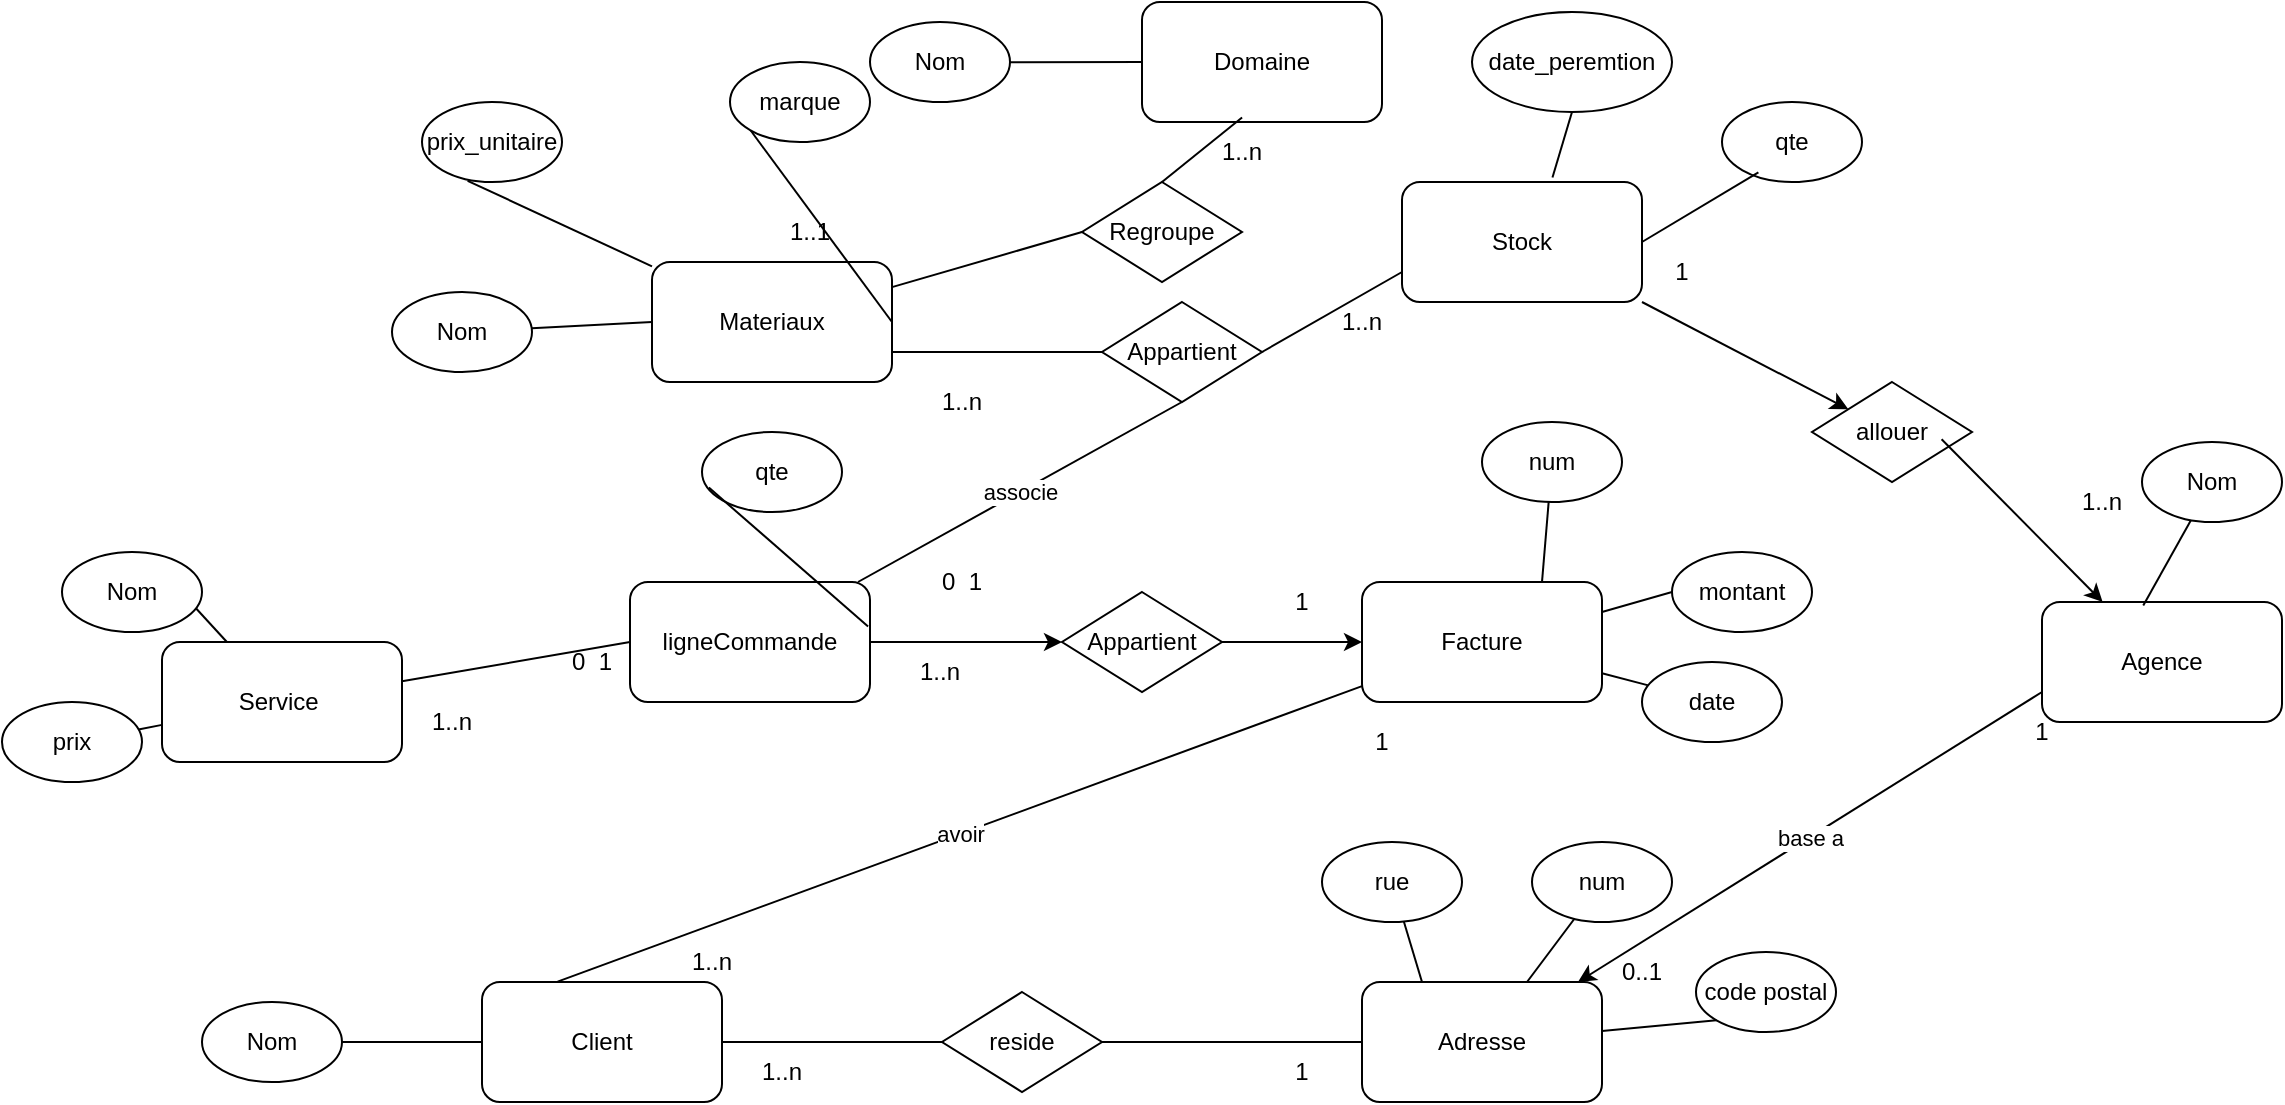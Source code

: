 <mxfile version="24.4.8" type="device" pages="2">
  <diagram name="modele_conceptuel" id="54ZJzNxn2xo4FcH_lplI">
    <mxGraphModel dx="1863" dy="702" grid="1" gridSize="10" guides="1" tooltips="1" connect="1" arrows="1" fold="1" page="1" pageScale="1" pageWidth="827" pageHeight="1169" math="0" shadow="0">
      <root>
        <mxCell id="0" />
        <mxCell id="1" parent="0" />
        <mxCell id="7poxIyf2UmIGUxsGuCPi-1" value="Materiaux" style="rounded=1;whiteSpace=wrap;html=1;" parent="1" vertex="1">
          <mxGeometry x="305" y="180" width="120" height="60" as="geometry" />
        </mxCell>
        <mxCell id="7poxIyf2UmIGUxsGuCPi-2" value="Nom" style="ellipse;whiteSpace=wrap;html=1;" parent="1" vertex="1">
          <mxGeometry x="175" y="195" width="70" height="40" as="geometry" />
        </mxCell>
        <mxCell id="7poxIyf2UmIGUxsGuCPi-4" value="prix_unitaire" style="ellipse;whiteSpace=wrap;html=1;" parent="1" vertex="1">
          <mxGeometry x="190" y="100" width="70" height="40" as="geometry" />
        </mxCell>
        <mxCell id="7poxIyf2UmIGUxsGuCPi-6" value="" style="endArrow=none;html=1;rounded=0;entryX=0;entryY=0.5;entryDx=0;entryDy=0;" parent="1" source="7poxIyf2UmIGUxsGuCPi-2" target="7poxIyf2UmIGUxsGuCPi-1" edge="1">
          <mxGeometry width="50" height="50" relative="1" as="geometry">
            <mxPoint x="345" y="240" as="sourcePoint" />
            <mxPoint x="395" y="190" as="targetPoint" />
          </mxGeometry>
        </mxCell>
        <mxCell id="7poxIyf2UmIGUxsGuCPi-8" value="" style="endArrow=none;html=1;rounded=0;exitX=0.326;exitY=0.985;exitDx=0;exitDy=0;exitPerimeter=0;" parent="1" source="7poxIyf2UmIGUxsGuCPi-4" target="7poxIyf2UmIGUxsGuCPi-1" edge="1">
          <mxGeometry width="50" height="50" relative="1" as="geometry">
            <mxPoint x="292" y="206" as="sourcePoint" />
            <mxPoint x="325" y="230" as="targetPoint" />
          </mxGeometry>
        </mxCell>
        <mxCell id="7poxIyf2UmIGUxsGuCPi-9" value="" style="endArrow=none;html=1;rounded=0;exitX=0;exitY=0.5;exitDx=0;exitDy=0;" parent="1" source="7poxIyf2UmIGUxsGuCPi-24" target="7poxIyf2UmIGUxsGuCPi-1" edge="1">
          <mxGeometry width="50" height="50" relative="1" as="geometry">
            <mxPoint x="527" y="150" as="sourcePoint" />
            <mxPoint x="357" y="330" as="targetPoint" />
          </mxGeometry>
        </mxCell>
        <mxCell id="7poxIyf2UmIGUxsGuCPi-10" value="marque" style="ellipse;whiteSpace=wrap;html=1;" parent="1" vertex="1">
          <mxGeometry x="344" y="80" width="70" height="40" as="geometry" />
        </mxCell>
        <mxCell id="7poxIyf2UmIGUxsGuCPi-11" value="" style="endArrow=none;html=1;rounded=0;entryX=0;entryY=1;entryDx=0;entryDy=0;exitX=1;exitY=0.5;exitDx=0;exitDy=0;" parent="1" source="7poxIyf2UmIGUxsGuCPi-1" target="7poxIyf2UmIGUxsGuCPi-10" edge="1">
          <mxGeometry width="50" height="50" relative="1" as="geometry">
            <mxPoint x="367" y="330" as="sourcePoint" />
            <mxPoint x="417" y="280" as="targetPoint" />
          </mxGeometry>
        </mxCell>
        <mxCell id="7poxIyf2UmIGUxsGuCPi-12" value="Stock" style="rounded=1;whiteSpace=wrap;html=1;" parent="1" vertex="1">
          <mxGeometry x="680" y="140" width="120" height="60" as="geometry" />
        </mxCell>
        <mxCell id="7poxIyf2UmIGUxsGuCPi-13" value="date_peremtion" style="ellipse;whiteSpace=wrap;html=1;" parent="1" vertex="1">
          <mxGeometry x="715" y="55" width="100" height="50" as="geometry" />
        </mxCell>
        <mxCell id="7poxIyf2UmIGUxsGuCPi-14" value="" style="endArrow=none;html=1;rounded=0;entryX=0.5;entryY=1;entryDx=0;entryDy=0;exitX=0.627;exitY=-0.037;exitDx=0;exitDy=0;exitPerimeter=0;" parent="1" source="7poxIyf2UmIGUxsGuCPi-12" target="7poxIyf2UmIGUxsGuCPi-13" edge="1">
          <mxGeometry width="50" height="50" relative="1" as="geometry">
            <mxPoint x="367" y="330" as="sourcePoint" />
            <mxPoint x="417" y="280" as="targetPoint" />
          </mxGeometry>
        </mxCell>
        <mxCell id="7poxIyf2UmIGUxsGuCPi-15" value="Appartient" style="rhombus;whiteSpace=wrap;html=1;" parent="1" vertex="1">
          <mxGeometry x="530" y="200" width="80" height="50" as="geometry" />
        </mxCell>
        <mxCell id="7poxIyf2UmIGUxsGuCPi-16" value="" style="endArrow=none;html=1;rounded=0;entryX=0;entryY=0.5;entryDx=0;entryDy=0;exitX=1;exitY=0.75;exitDx=0;exitDy=0;" parent="1" source="7poxIyf2UmIGUxsGuCPi-1" target="7poxIyf2UmIGUxsGuCPi-15" edge="1">
          <mxGeometry width="50" height="50" relative="1" as="geometry">
            <mxPoint x="487" y="350" as="sourcePoint" />
            <mxPoint x="417" y="280" as="targetPoint" />
          </mxGeometry>
        </mxCell>
        <mxCell id="7poxIyf2UmIGUxsGuCPi-17" value="" style="endArrow=none;html=1;rounded=0;entryX=0;entryY=0.75;entryDx=0;entryDy=0;exitX=1;exitY=0.5;exitDx=0;exitDy=0;" parent="1" source="7poxIyf2UmIGUxsGuCPi-15" target="7poxIyf2UmIGUxsGuCPi-12" edge="1">
          <mxGeometry width="50" height="50" relative="1" as="geometry">
            <mxPoint x="367" y="330" as="sourcePoint" />
            <mxPoint x="417" y="280" as="targetPoint" />
          </mxGeometry>
        </mxCell>
        <mxCell id="7poxIyf2UmIGUxsGuCPi-18" value="1..n" style="text;html=1;align=center;verticalAlign=middle;whiteSpace=wrap;rounded=0;" parent="1" vertex="1">
          <mxGeometry x="630" y="195" width="60" height="30" as="geometry" />
        </mxCell>
        <mxCell id="7poxIyf2UmIGUxsGuCPi-19" value="1..n" style="text;html=1;align=center;verticalAlign=middle;whiteSpace=wrap;rounded=0;" parent="1" vertex="1">
          <mxGeometry x="430" y="235" width="60" height="30" as="geometry" />
        </mxCell>
        <mxCell id="7poxIyf2UmIGUxsGuCPi-21" value="Domaine" style="rounded=1;whiteSpace=wrap;html=1;" parent="1" vertex="1">
          <mxGeometry x="550" y="50" width="120" height="60" as="geometry" />
        </mxCell>
        <mxCell id="7poxIyf2UmIGUxsGuCPi-22" value="Nom" style="ellipse;whiteSpace=wrap;html=1;" parent="1" vertex="1">
          <mxGeometry x="414" y="60" width="70" height="40" as="geometry" />
        </mxCell>
        <mxCell id="7poxIyf2UmIGUxsGuCPi-23" value="" style="endArrow=none;html=1;rounded=0;entryX=0;entryY=0.5;entryDx=0;entryDy=0;" parent="1" source="7poxIyf2UmIGUxsGuCPi-22" target="7poxIyf2UmIGUxsGuCPi-21" edge="1">
          <mxGeometry width="50" height="50" relative="1" as="geometry">
            <mxPoint x="390" y="390" as="sourcePoint" />
            <mxPoint x="440" y="340" as="targetPoint" />
          </mxGeometry>
        </mxCell>
        <mxCell id="7poxIyf2UmIGUxsGuCPi-24" value="Regroupe" style="rhombus;whiteSpace=wrap;html=1;" parent="1" vertex="1">
          <mxGeometry x="520" y="140" width="80" height="50" as="geometry" />
        </mxCell>
        <mxCell id="7poxIyf2UmIGUxsGuCPi-25" value="" style="endArrow=none;html=1;rounded=0;entryX=0.417;entryY=0.963;entryDx=0;entryDy=0;exitX=0.5;exitY=0;exitDx=0;exitDy=0;entryPerimeter=0;" parent="1" source="7poxIyf2UmIGUxsGuCPi-24" target="7poxIyf2UmIGUxsGuCPi-21" edge="1">
          <mxGeometry width="50" height="50" relative="1" as="geometry">
            <mxPoint x="650" y="375" as="sourcePoint" />
            <mxPoint x="730" y="375" as="targetPoint" />
          </mxGeometry>
        </mxCell>
        <mxCell id="7poxIyf2UmIGUxsGuCPi-28" value="1..n" style="text;html=1;align=center;verticalAlign=middle;whiteSpace=wrap;rounded=0;" parent="1" vertex="1">
          <mxGeometry x="570" y="110" width="60" height="30" as="geometry" />
        </mxCell>
        <mxCell id="7poxIyf2UmIGUxsGuCPi-29" value="1..1" style="text;html=1;align=center;verticalAlign=middle;whiteSpace=wrap;rounded=0;" parent="1" vertex="1">
          <mxGeometry x="353.5" y="150" width="60" height="30" as="geometry" />
        </mxCell>
        <mxCell id="7poxIyf2UmIGUxsGuCPi-30" value="Client" style="rounded=1;whiteSpace=wrap;html=1;" parent="1" vertex="1">
          <mxGeometry x="220" y="540" width="120" height="60" as="geometry" />
        </mxCell>
        <mxCell id="7poxIyf2UmIGUxsGuCPi-31" value="Nom" style="ellipse;whiteSpace=wrap;html=1;" parent="1" vertex="1">
          <mxGeometry x="80" y="550" width="70" height="40" as="geometry" />
        </mxCell>
        <mxCell id="7poxIyf2UmIGUxsGuCPi-32" value="" style="endArrow=none;html=1;rounded=0;exitX=1;exitY=0.5;exitDx=0;exitDy=0;" parent="1" source="7poxIyf2UmIGUxsGuCPi-31" target="7poxIyf2UmIGUxsGuCPi-30" edge="1">
          <mxGeometry width="50" height="50" relative="1" as="geometry">
            <mxPoint x="390" y="390" as="sourcePoint" />
            <mxPoint x="440" y="340" as="targetPoint" />
          </mxGeometry>
        </mxCell>
        <mxCell id="7poxIyf2UmIGUxsGuCPi-35" value="Adresse" style="rounded=1;whiteSpace=wrap;html=1;" parent="1" vertex="1">
          <mxGeometry x="660" y="540" width="120" height="60" as="geometry" />
        </mxCell>
        <mxCell id="7poxIyf2UmIGUxsGuCPi-36" value="reside" style="rhombus;whiteSpace=wrap;html=1;" parent="1" vertex="1">
          <mxGeometry x="450" y="545" width="80" height="50" as="geometry" />
        </mxCell>
        <mxCell id="7poxIyf2UmIGUxsGuCPi-37" value="" style="endArrow=none;html=1;rounded=0;exitX=0;exitY=0.5;exitDx=0;exitDy=0;entryX=1;entryY=0.5;entryDx=0;entryDy=0;" parent="1" source="7poxIyf2UmIGUxsGuCPi-36" target="7poxIyf2UmIGUxsGuCPi-30" edge="1">
          <mxGeometry width="50" height="50" relative="1" as="geometry">
            <mxPoint x="560" y="220" as="sourcePoint" />
            <mxPoint x="448" y="340" as="targetPoint" />
          </mxGeometry>
        </mxCell>
        <mxCell id="7poxIyf2UmIGUxsGuCPi-38" value="" style="endArrow=none;html=1;rounded=0;exitX=0;exitY=0.5;exitDx=0;exitDy=0;entryX=1;entryY=0.5;entryDx=0;entryDy=0;" parent="1" source="7poxIyf2UmIGUxsGuCPi-35" target="7poxIyf2UmIGUxsGuCPi-36" edge="1">
          <mxGeometry width="50" height="50" relative="1" as="geometry">
            <mxPoint x="470" y="585" as="sourcePoint" />
            <mxPoint x="590" y="530" as="targetPoint" />
          </mxGeometry>
        </mxCell>
        <mxCell id="7poxIyf2UmIGUxsGuCPi-39" value="1..n" style="text;html=1;align=center;verticalAlign=middle;whiteSpace=wrap;rounded=0;" parent="1" vertex="1">
          <mxGeometry x="340" y="570" width="60" height="30" as="geometry" />
        </mxCell>
        <mxCell id="7poxIyf2UmIGUxsGuCPi-41" value="1" style="text;html=1;align=center;verticalAlign=middle;whiteSpace=wrap;rounded=0;" parent="1" vertex="1">
          <mxGeometry x="600" y="570" width="60" height="30" as="geometry" />
        </mxCell>
        <mxCell id="7poxIyf2UmIGUxsGuCPi-42" value="rue" style="ellipse;whiteSpace=wrap;html=1;" parent="1" vertex="1">
          <mxGeometry x="640" y="470" width="70" height="40" as="geometry" />
        </mxCell>
        <mxCell id="7poxIyf2UmIGUxsGuCPi-43" value="num" style="ellipse;whiteSpace=wrap;html=1;" parent="1" vertex="1">
          <mxGeometry x="745" y="470" width="70" height="40" as="geometry" />
        </mxCell>
        <mxCell id="7poxIyf2UmIGUxsGuCPi-44" value="" style="endArrow=none;html=1;rounded=0;exitX=0.25;exitY=0;exitDx=0;exitDy=0;" parent="1" source="7poxIyf2UmIGUxsGuCPi-35" target="7poxIyf2UmIGUxsGuCPi-42" edge="1">
          <mxGeometry width="50" height="50" relative="1" as="geometry">
            <mxPoint x="390" y="390" as="sourcePoint" />
            <mxPoint x="440" y="340" as="targetPoint" />
          </mxGeometry>
        </mxCell>
        <mxCell id="7poxIyf2UmIGUxsGuCPi-45" value="" style="endArrow=none;html=1;rounded=0;" parent="1" source="7poxIyf2UmIGUxsGuCPi-35" target="7poxIyf2UmIGUxsGuCPi-43" edge="1">
          <mxGeometry width="50" height="50" relative="1" as="geometry">
            <mxPoint x="700" y="550" as="sourcePoint" />
            <mxPoint x="691" y="520" as="targetPoint" />
          </mxGeometry>
        </mxCell>
        <mxCell id="7poxIyf2UmIGUxsGuCPi-46" value="code postal" style="ellipse;whiteSpace=wrap;html=1;" parent="1" vertex="1">
          <mxGeometry x="827" y="525" width="70" height="40" as="geometry" />
        </mxCell>
        <mxCell id="7poxIyf2UmIGUxsGuCPi-47" value="" style="endArrow=none;html=1;rounded=0;exitX=0;exitY=1;exitDx=0;exitDy=0;" parent="1" source="7poxIyf2UmIGUxsGuCPi-46" target="7poxIyf2UmIGUxsGuCPi-35" edge="1">
          <mxGeometry width="50" height="50" relative="1" as="geometry">
            <mxPoint x="390" y="390" as="sourcePoint" />
            <mxPoint x="440" y="340" as="targetPoint" />
          </mxGeometry>
        </mxCell>
        <mxCell id="7poxIyf2UmIGUxsGuCPi-48" value="Service&amp;nbsp;" style="rounded=1;whiteSpace=wrap;html=1;" parent="1" vertex="1">
          <mxGeometry x="60" y="370" width="120" height="60" as="geometry" />
        </mxCell>
        <mxCell id="7poxIyf2UmIGUxsGuCPi-49" value="Nom" style="ellipse;whiteSpace=wrap;html=1;" parent="1" vertex="1">
          <mxGeometry x="10" y="325" width="70" height="40" as="geometry" />
        </mxCell>
        <mxCell id="7poxIyf2UmIGUxsGuCPi-50" value="" style="endArrow=none;html=1;rounded=0;exitX=0.96;exitY=0.71;exitDx=0;exitDy=0;exitPerimeter=0;" parent="1" source="7poxIyf2UmIGUxsGuCPi-49" target="7poxIyf2UmIGUxsGuCPi-48" edge="1">
          <mxGeometry width="50" height="50" relative="1" as="geometry">
            <mxPoint x="390" y="390" as="sourcePoint" />
            <mxPoint x="440" y="340" as="targetPoint" />
          </mxGeometry>
        </mxCell>
        <mxCell id="7poxIyf2UmIGUxsGuCPi-53" value="prix" style="ellipse;whiteSpace=wrap;html=1;" parent="1" vertex="1">
          <mxGeometry x="-20" y="400" width="70" height="40" as="geometry" />
        </mxCell>
        <mxCell id="7poxIyf2UmIGUxsGuCPi-54" value="" style="endArrow=none;html=1;rounded=0;" parent="1" source="7poxIyf2UmIGUxsGuCPi-53" target="7poxIyf2UmIGUxsGuCPi-48" edge="1">
          <mxGeometry width="50" height="50" relative="1" as="geometry">
            <mxPoint x="390" y="390" as="sourcePoint" />
            <mxPoint x="440" y="340" as="targetPoint" />
          </mxGeometry>
        </mxCell>
        <mxCell id="7poxIyf2UmIGUxsGuCPi-55" value="avoir" style="endArrow=none;html=1;rounded=0;exitX=0.315;exitY=-0.003;exitDx=0;exitDy=0;exitPerimeter=0;" parent="1" source="7poxIyf2UmIGUxsGuCPi-30" target="7poxIyf2UmIGUxsGuCPi-70" edge="1">
          <mxGeometry width="50" height="50" relative="1" as="geometry">
            <mxPoint x="390" y="390" as="sourcePoint" />
            <mxPoint x="440" y="340" as="targetPoint" />
          </mxGeometry>
        </mxCell>
        <mxCell id="7poxIyf2UmIGUxsGuCPi-56" value="1..n" style="text;html=1;align=center;verticalAlign=middle;whiteSpace=wrap;rounded=0;" parent="1" vertex="1">
          <mxGeometry x="175" y="395" width="60" height="30" as="geometry" />
        </mxCell>
        <mxCell id="7poxIyf2UmIGUxsGuCPi-59" value="1" style="text;html=1;align=center;verticalAlign=middle;whiteSpace=wrap;rounded=0;" parent="1" vertex="1">
          <mxGeometry x="640" y="405" width="60" height="30" as="geometry" />
        </mxCell>
        <mxCell id="7poxIyf2UmIGUxsGuCPi-60" value="ligneCommande" style="rounded=1;whiteSpace=wrap;html=1;" parent="1" vertex="1">
          <mxGeometry x="294" y="340" width="120" height="60" as="geometry" />
        </mxCell>
        <mxCell id="7poxIyf2UmIGUxsGuCPi-61" value="associe" style="endArrow=none;html=1;rounded=0;entryX=0.5;entryY=1;entryDx=0;entryDy=0;" parent="1" source="7poxIyf2UmIGUxsGuCPi-60" target="7poxIyf2UmIGUxsGuCPi-15" edge="1">
          <mxGeometry width="50" height="50" relative="1" as="geometry">
            <mxPoint x="390" y="390" as="sourcePoint" />
            <mxPoint x="440" y="340" as="targetPoint" />
          </mxGeometry>
        </mxCell>
        <mxCell id="7poxIyf2UmIGUxsGuCPi-62" value="" style="endArrow=none;html=1;rounded=0;entryX=0;entryY=0.5;entryDx=0;entryDy=0;" parent="1" source="7poxIyf2UmIGUxsGuCPi-48" target="7poxIyf2UmIGUxsGuCPi-60" edge="1">
          <mxGeometry width="50" height="50" relative="1" as="geometry">
            <mxPoint x="390" y="390" as="sourcePoint" />
            <mxPoint x="440" y="340" as="targetPoint" />
          </mxGeometry>
        </mxCell>
        <mxCell id="7poxIyf2UmIGUxsGuCPi-64" value="0&amp;nbsp; 1" style="text;html=1;align=center;verticalAlign=middle;whiteSpace=wrap;rounded=0;" parent="1" vertex="1">
          <mxGeometry x="245" y="365" width="60" height="30" as="geometry" />
        </mxCell>
        <mxCell id="7poxIyf2UmIGUxsGuCPi-65" value="0&amp;nbsp; 1" style="text;html=1;align=center;verticalAlign=middle;whiteSpace=wrap;rounded=0;" parent="1" vertex="1">
          <mxGeometry x="430" y="325" width="60" height="30" as="geometry" />
        </mxCell>
        <mxCell id="7poxIyf2UmIGUxsGuCPi-66" value="qte" style="ellipse;whiteSpace=wrap;html=1;" parent="1" vertex="1">
          <mxGeometry x="330" y="265" width="70" height="40" as="geometry" />
        </mxCell>
        <mxCell id="7poxIyf2UmIGUxsGuCPi-67" value="" style="endArrow=none;html=1;rounded=0;entryX=0.049;entryY=0.695;entryDx=0;entryDy=0;entryPerimeter=0;exitX=0.992;exitY=0.37;exitDx=0;exitDy=0;exitPerimeter=0;" parent="1" source="7poxIyf2UmIGUxsGuCPi-60" target="7poxIyf2UmIGUxsGuCPi-66" edge="1">
          <mxGeometry width="50" height="50" relative="1" as="geometry">
            <mxPoint x="480" y="420" as="sourcePoint" />
            <mxPoint x="440" y="340" as="targetPoint" />
          </mxGeometry>
        </mxCell>
        <mxCell id="7poxIyf2UmIGUxsGuCPi-68" value="qte" style="ellipse;whiteSpace=wrap;html=1;" parent="1" vertex="1">
          <mxGeometry x="840" y="100" width="70" height="40" as="geometry" />
        </mxCell>
        <mxCell id="7poxIyf2UmIGUxsGuCPi-69" value="" style="endArrow=none;html=1;rounded=0;entryX=0.26;entryY=0.88;entryDx=0;entryDy=0;entryPerimeter=0;exitX=1;exitY=0.5;exitDx=0;exitDy=0;" parent="1" source="7poxIyf2UmIGUxsGuCPi-12" target="7poxIyf2UmIGUxsGuCPi-68" edge="1">
          <mxGeometry width="50" height="50" relative="1" as="geometry">
            <mxPoint x="850" y="280" as="sourcePoint" />
            <mxPoint x="440" y="340" as="targetPoint" />
          </mxGeometry>
        </mxCell>
        <mxCell id="7poxIyf2UmIGUxsGuCPi-70" value="Facture" style="rounded=1;whiteSpace=wrap;html=1;" parent="1" vertex="1">
          <mxGeometry x="660" y="340" width="120" height="60" as="geometry" />
        </mxCell>
        <mxCell id="7poxIyf2UmIGUxsGuCPi-74" style="edgeStyle=orthogonalEdgeStyle;rounded=0;orthogonalLoop=1;jettySize=auto;html=1;" parent="1" source="7poxIyf2UmIGUxsGuCPi-71" target="7poxIyf2UmIGUxsGuCPi-70" edge="1">
          <mxGeometry relative="1" as="geometry" />
        </mxCell>
        <mxCell id="7poxIyf2UmIGUxsGuCPi-71" value="Appartient" style="rhombus;whiteSpace=wrap;html=1;" parent="1" vertex="1">
          <mxGeometry x="510" y="345" width="80" height="50" as="geometry" />
        </mxCell>
        <mxCell id="7poxIyf2UmIGUxsGuCPi-73" value="" style="endArrow=classic;html=1;rounded=0;exitX=1;exitY=0.5;exitDx=0;exitDy=0;" parent="1" source="7poxIyf2UmIGUxsGuCPi-60" target="7poxIyf2UmIGUxsGuCPi-71" edge="1">
          <mxGeometry width="50" height="50" relative="1" as="geometry">
            <mxPoint x="390" y="390" as="sourcePoint" />
            <mxPoint x="440" y="340" as="targetPoint" />
          </mxGeometry>
        </mxCell>
        <mxCell id="7poxIyf2UmIGUxsGuCPi-75" value="1..n" style="text;html=1;align=center;verticalAlign=middle;whiteSpace=wrap;rounded=0;" parent="1" vertex="1">
          <mxGeometry x="419" y="370" width="60" height="30" as="geometry" />
        </mxCell>
        <mxCell id="7poxIyf2UmIGUxsGuCPi-77" value="1" style="text;html=1;align=center;verticalAlign=middle;whiteSpace=wrap;rounded=0;" parent="1" vertex="1">
          <mxGeometry x="600" y="335" width="60" height="30" as="geometry" />
        </mxCell>
        <mxCell id="7poxIyf2UmIGUxsGuCPi-78" value="1..n" style="text;html=1;align=center;verticalAlign=middle;whiteSpace=wrap;rounded=0;" parent="1" vertex="1">
          <mxGeometry x="305" y="515" width="60" height="30" as="geometry" />
        </mxCell>
        <mxCell id="7poxIyf2UmIGUxsGuCPi-81" value="date" style="ellipse;whiteSpace=wrap;html=1;" parent="1" vertex="1">
          <mxGeometry x="800" y="380" width="70" height="40" as="geometry" />
        </mxCell>
        <mxCell id="7poxIyf2UmIGUxsGuCPi-82" value="" style="endArrow=none;html=1;rounded=0;" parent="1" source="7poxIyf2UmIGUxsGuCPi-70" target="7poxIyf2UmIGUxsGuCPi-81" edge="1">
          <mxGeometry width="50" height="50" relative="1" as="geometry">
            <mxPoint x="390" y="390" as="sourcePoint" />
            <mxPoint x="440" y="340" as="targetPoint" />
          </mxGeometry>
        </mxCell>
        <mxCell id="7poxIyf2UmIGUxsGuCPi-83" value="montant" style="ellipse;whiteSpace=wrap;html=1;" parent="1" vertex="1">
          <mxGeometry x="815" y="325" width="70" height="40" as="geometry" />
        </mxCell>
        <mxCell id="7poxIyf2UmIGUxsGuCPi-84" value="" style="endArrow=none;html=1;rounded=0;entryX=0;entryY=0.5;entryDx=0;entryDy=0;exitX=1;exitY=0.25;exitDx=0;exitDy=0;" parent="1" source="7poxIyf2UmIGUxsGuCPi-70" target="7poxIyf2UmIGUxsGuCPi-83" edge="1">
          <mxGeometry width="50" height="50" relative="1" as="geometry">
            <mxPoint x="390" y="390" as="sourcePoint" />
            <mxPoint x="440" y="340" as="targetPoint" />
          </mxGeometry>
        </mxCell>
        <mxCell id="7poxIyf2UmIGUxsGuCPi-85" value="num" style="ellipse;whiteSpace=wrap;html=1;" parent="1" vertex="1">
          <mxGeometry x="720" y="260" width="70" height="40" as="geometry" />
        </mxCell>
        <mxCell id="7poxIyf2UmIGUxsGuCPi-86" value="" style="endArrow=none;html=1;rounded=0;exitX=0.75;exitY=0;exitDx=0;exitDy=0;" parent="1" source="7poxIyf2UmIGUxsGuCPi-70" target="7poxIyf2UmIGUxsGuCPi-85" edge="1">
          <mxGeometry width="50" height="50" relative="1" as="geometry">
            <mxPoint x="390" y="390" as="sourcePoint" />
            <mxPoint x="440" y="340" as="targetPoint" />
          </mxGeometry>
        </mxCell>
        <mxCell id="7poxIyf2UmIGUxsGuCPi-88" value="Agence" style="rounded=1;whiteSpace=wrap;html=1;" parent="1" vertex="1">
          <mxGeometry x="1000" y="350" width="120" height="60" as="geometry" />
        </mxCell>
        <mxCell id="7poxIyf2UmIGUxsGuCPi-90" value="base a" style="endArrow=classic;html=1;rounded=0;exitX=0;exitY=0.75;exitDx=0;exitDy=0;" parent="1" source="7poxIyf2UmIGUxsGuCPi-88" target="7poxIyf2UmIGUxsGuCPi-35" edge="1">
          <mxGeometry width="50" height="50" relative="1" as="geometry">
            <mxPoint x="660" y="390" as="sourcePoint" />
            <mxPoint x="710" y="340" as="targetPoint" />
          </mxGeometry>
        </mxCell>
        <mxCell id="7poxIyf2UmIGUxsGuCPi-92" value="Nom" style="ellipse;whiteSpace=wrap;html=1;" parent="1" vertex="1">
          <mxGeometry x="1050" y="270" width="70" height="40" as="geometry" />
        </mxCell>
        <mxCell id="7poxIyf2UmIGUxsGuCPi-93" value="" style="endArrow=none;html=1;rounded=0;exitX=0.422;exitY=0.03;exitDx=0;exitDy=0;exitPerimeter=0;" parent="1" source="7poxIyf2UmIGUxsGuCPi-88" target="7poxIyf2UmIGUxsGuCPi-92" edge="1">
          <mxGeometry width="50" height="50" relative="1" as="geometry">
            <mxPoint x="660" y="390" as="sourcePoint" />
            <mxPoint x="710" y="340" as="targetPoint" />
          </mxGeometry>
        </mxCell>
        <mxCell id="7poxIyf2UmIGUxsGuCPi-96" value="allouer" style="rhombus;whiteSpace=wrap;html=1;" parent="1" vertex="1">
          <mxGeometry x="885" y="240" width="80" height="50" as="geometry" />
        </mxCell>
        <mxCell id="7poxIyf2UmIGUxsGuCPi-97" value="" style="endArrow=classic;html=1;rounded=0;exitX=1;exitY=1;exitDx=0;exitDy=0;" parent="1" source="7poxIyf2UmIGUxsGuCPi-12" target="7poxIyf2UmIGUxsGuCPi-96" edge="1">
          <mxGeometry width="50" height="50" relative="1" as="geometry">
            <mxPoint x="920" y="202.5" as="sourcePoint" />
            <mxPoint x="710" y="340" as="targetPoint" />
          </mxGeometry>
        </mxCell>
        <mxCell id="7poxIyf2UmIGUxsGuCPi-98" value="" style="endArrow=classic;html=1;rounded=0;exitX=0.81;exitY=0.572;exitDx=0;exitDy=0;exitPerimeter=0;" parent="1" source="7poxIyf2UmIGUxsGuCPi-96" target="7poxIyf2UmIGUxsGuCPi-88" edge="1">
          <mxGeometry width="50" height="50" relative="1" as="geometry">
            <mxPoint x="810" y="195" as="sourcePoint" />
            <mxPoint x="915" y="262" as="targetPoint" />
          </mxGeometry>
        </mxCell>
        <mxCell id="7poxIyf2UmIGUxsGuCPi-99" value="1" style="text;html=1;align=center;verticalAlign=middle;whiteSpace=wrap;rounded=0;" parent="1" vertex="1">
          <mxGeometry x="790" y="170" width="60" height="30" as="geometry" />
        </mxCell>
        <mxCell id="7poxIyf2UmIGUxsGuCPi-102" value="1..n" style="text;html=1;align=center;verticalAlign=middle;whiteSpace=wrap;rounded=0;" parent="1" vertex="1">
          <mxGeometry x="1000" y="285" width="60" height="30" as="geometry" />
        </mxCell>
        <mxCell id="xKOQ72dtZkj5K6S9XAUt-2" value="1" style="text;html=1;align=center;verticalAlign=middle;whiteSpace=wrap;rounded=0;" parent="1" vertex="1">
          <mxGeometry x="970" y="400" width="60" height="30" as="geometry" />
        </mxCell>
        <mxCell id="MDrQp5OlOAAQbJ4_FCgQ-1" value="0..1" style="text;html=1;align=center;verticalAlign=middle;whiteSpace=wrap;rounded=0;" vertex="1" parent="1">
          <mxGeometry x="770" y="520" width="60" height="30" as="geometry" />
        </mxCell>
      </root>
    </mxGraphModel>
  </diagram>
  <diagram id="itW24Mx2yNfMBOP3lf0S" name="modele relationnel">
    <mxGraphModel dx="1877" dy="1886" grid="1" gridSize="10" guides="1" tooltips="1" connect="1" arrows="1" fold="1" page="1" pageScale="1" pageWidth="827" pageHeight="1169" math="0" shadow="0">
      <root>
        <mxCell id="0" />
        <mxCell id="1" parent="0" />
        <mxCell id="uGGkD6KT7Fxk3A0ZGHZd-1" value="Materiaux" style="swimlane;fontStyle=0;childLayout=stackLayout;horizontal=1;startSize=26;fillColor=none;horizontalStack=0;resizeParent=1;resizeParentMax=0;resizeLast=0;collapsible=1;marginBottom=0;whiteSpace=wrap;html=1;" parent="1" vertex="1">
          <mxGeometry x="200" y="190" width="140" height="126" as="geometry" />
        </mxCell>
        <mxCell id="uGGkD6KT7Fxk3A0ZGHZd-2" value="- marque" style="text;strokeColor=none;fillColor=none;align=left;verticalAlign=top;spacingLeft=4;spacingRight=4;overflow=hidden;rotatable=0;points=[[0,0.5],[1,0.5]];portConstraint=eastwest;whiteSpace=wrap;html=1;" parent="uGGkD6KT7Fxk3A0ZGHZd-1" vertex="1">
          <mxGeometry y="26" width="140" height="22" as="geometry" />
        </mxCell>
        <mxCell id="uGGkD6KT7Fxk3A0ZGHZd-3" value="- prix_unit" style="text;strokeColor=none;fillColor=none;align=left;verticalAlign=top;spacingLeft=4;spacingRight=4;overflow=hidden;rotatable=0;points=[[0,0.5],[1,0.5]];portConstraint=eastwest;whiteSpace=wrap;html=1;" parent="uGGkD6KT7Fxk3A0ZGHZd-1" vertex="1">
          <mxGeometry y="48" width="140" height="26" as="geometry" />
        </mxCell>
        <mxCell id="uGGkD6KT7Fxk3A0ZGHZd-4" value="- nom" style="text;strokeColor=none;fillColor=none;align=left;verticalAlign=top;spacingLeft=4;spacingRight=4;overflow=hidden;rotatable=0;points=[[0,0.5],[1,0.5]];portConstraint=eastwest;whiteSpace=wrap;html=1;" parent="uGGkD6KT7Fxk3A0ZGHZd-1" vertex="1">
          <mxGeometry y="74" width="140" height="26" as="geometry" />
        </mxCell>
        <mxCell id="b7OfD8MdMtrcwAsKHdK--1" value="&lt;b&gt;- id&lt;/b&gt;" style="text;strokeColor=none;fillColor=none;align=left;verticalAlign=top;spacingLeft=4;spacingRight=4;overflow=hidden;rotatable=0;points=[[0,0.5],[1,0.5]];portConstraint=eastwest;whiteSpace=wrap;html=1;" parent="uGGkD6KT7Fxk3A0ZGHZd-1" vertex="1">
          <mxGeometry y="100" width="140" height="26" as="geometry" />
        </mxCell>
        <mxCell id="rd-oSALZItwN8TMXSvQ0-1" value="Domaine" style="swimlane;fontStyle=0;childLayout=stackLayout;horizontal=1;startSize=26;fillColor=none;horizontalStack=0;resizeParent=1;resizeParentMax=0;resizeLast=0;collapsible=1;marginBottom=0;whiteSpace=wrap;html=1;" parent="1" vertex="1">
          <mxGeometry x="687" y="10" width="140" height="78" as="geometry" />
        </mxCell>
        <mxCell id="rd-oSALZItwN8TMXSvQ0-4" value="- nom" style="text;strokeColor=none;fillColor=none;align=left;verticalAlign=top;spacingLeft=4;spacingRight=4;overflow=hidden;rotatable=0;points=[[0,0.5],[1,0.5]];portConstraint=eastwest;whiteSpace=wrap;html=1;" parent="rd-oSALZItwN8TMXSvQ0-1" vertex="1">
          <mxGeometry y="26" width="140" height="26" as="geometry" />
        </mxCell>
        <mxCell id="b7OfD8MdMtrcwAsKHdK--2" value="&lt;b&gt;- id&lt;/b&gt;" style="text;strokeColor=none;fillColor=none;align=left;verticalAlign=top;spacingLeft=4;spacingRight=4;overflow=hidden;rotatable=0;points=[[0,0.5],[1,0.5]];portConstraint=eastwest;whiteSpace=wrap;html=1;" parent="rd-oSALZItwN8TMXSvQ0-1" vertex="1">
          <mxGeometry y="52" width="140" height="26" as="geometry" />
        </mxCell>
        <mxCell id="HmQlARfMhzC0X3QsgImP-1" value="Approvisionnements" style="swimlane;fontStyle=0;childLayout=stackLayout;horizontal=1;startSize=26;fillColor=none;horizontalStack=0;resizeParent=1;resizeParentMax=0;resizeLast=0;collapsible=1;marginBottom=0;whiteSpace=wrap;html=1;" parent="1" vertex="1">
          <mxGeometry x="200" y="424" width="140" height="130" as="geometry" />
        </mxCell>
        <mxCell id="HmQlARfMhzC0X3QsgImP-2" value="&lt;i&gt;stock_id&lt;/i&gt;" style="text;strokeColor=none;fillColor=none;align=left;verticalAlign=top;spacingLeft=4;spacingRight=4;overflow=hidden;rotatable=0;points=[[0,0.5],[1,0.5]];portConstraint=eastwest;whiteSpace=wrap;html=1;fontStyle=1" parent="HmQlARfMhzC0X3QsgImP-1" vertex="1">
          <mxGeometry y="26" width="140" height="26" as="geometry" />
        </mxCell>
        <mxCell id="HmQlARfMhzC0X3QsgImP-4" value="&lt;i&gt;materiau_id&lt;/i&gt;" style="text;strokeColor=none;fillColor=none;align=left;verticalAlign=top;spacingLeft=4;spacingRight=4;overflow=hidden;rotatable=0;points=[[0,0.5],[1,0.5]];portConstraint=eastwest;whiteSpace=wrap;html=1;fontStyle=1" parent="HmQlARfMhzC0X3QsgImP-1" vertex="1">
          <mxGeometry y="52" width="140" height="26" as="geometry" />
        </mxCell>
        <mxCell id="_d4Fjj_1WN4ldfGU2BhG-1" value="qty" style="text;strokeColor=none;fillColor=none;align=left;verticalAlign=top;spacingLeft=4;spacingRight=4;overflow=hidden;rotatable=0;points=[[0,0.5],[1,0.5]];portConstraint=eastwest;whiteSpace=wrap;html=1;" parent="HmQlARfMhzC0X3QsgImP-1" vertex="1">
          <mxGeometry y="78" width="140" height="26" as="geometry" />
        </mxCell>
        <mxCell id="HmQlARfMhzC0X3QsgImP-3" value="&lt;b&gt;- id&lt;/b&gt;" style="text;strokeColor=none;fillColor=none;align=left;verticalAlign=top;spacingLeft=4;spacingRight=4;overflow=hidden;rotatable=0;points=[[0,0.5],[1,0.5]];portConstraint=eastwest;whiteSpace=wrap;html=1;" parent="HmQlARfMhzC0X3QsgImP-1" vertex="1">
          <mxGeometry y="104" width="140" height="26" as="geometry" />
        </mxCell>
        <mxCell id="Omkw3KTCSmaj1WqqYdP8-1" value="Stocks" style="swimlane;fontStyle=0;childLayout=stackLayout;horizontal=1;startSize=26;fillColor=none;horizontalStack=0;resizeParent=1;resizeParentMax=0;resizeLast=0;collapsible=1;marginBottom=0;whiteSpace=wrap;html=1;" parent="1" vertex="1">
          <mxGeometry x="3" y="190" width="157" height="130" as="geometry" />
        </mxCell>
        <mxCell id="SQmJIOggT1FssmHmS55r-7" value="- nom" style="text;strokeColor=none;fillColor=none;align=left;verticalAlign=top;spacingLeft=4;spacingRight=4;overflow=hidden;rotatable=0;points=[[0,0.5],[1,0.5]];portConstraint=eastwest;whiteSpace=wrap;html=1;" vertex="1" parent="Omkw3KTCSmaj1WqqYdP8-1">
          <mxGeometry y="26" width="157" height="26" as="geometry" />
        </mxCell>
        <mxCell id="Omkw3KTCSmaj1WqqYdP8-2" value="- date_peremption" style="text;strokeColor=none;fillColor=none;align=left;verticalAlign=top;spacingLeft=4;spacingRight=4;overflow=hidden;rotatable=0;points=[[0,0.5],[1,0.5]];portConstraint=eastwest;whiteSpace=wrap;html=1;" parent="Omkw3KTCSmaj1WqqYdP8-1" vertex="1">
          <mxGeometry y="52" width="157" height="26" as="geometry" />
        </mxCell>
        <mxCell id="WZk8UMK5HH9A22JckyU--1" value="- date_approvisionnement" style="text;strokeColor=none;fillColor=none;align=left;verticalAlign=top;spacingLeft=4;spacingRight=4;overflow=hidden;rotatable=0;points=[[0,0.5],[1,0.5]];portConstraint=eastwest;whiteSpace=wrap;html=1;" parent="Omkw3KTCSmaj1WqqYdP8-1" vertex="1">
          <mxGeometry y="78" width="157" height="26" as="geometry" />
        </mxCell>
        <mxCell id="Omkw3KTCSmaj1WqqYdP8-3" value="&lt;b&gt;- id&lt;/b&gt;" style="text;strokeColor=none;fillColor=none;align=left;verticalAlign=top;spacingLeft=4;spacingRight=4;overflow=hidden;rotatable=0;points=[[0,0.5],[1,0.5]];portConstraint=eastwest;whiteSpace=wrap;html=1;" parent="Omkw3KTCSmaj1WqqYdP8-1" vertex="1">
          <mxGeometry y="104" width="157" height="26" as="geometry" />
        </mxCell>
        <mxCell id="gHdvctiUhUnbPr_qU5C2-1" value="Agence" style="swimlane;fontStyle=0;childLayout=stackLayout;horizontal=1;startSize=26;fillColor=none;horizontalStack=0;resizeParent=1;resizeParentMax=0;resizeLast=0;collapsible=1;marginBottom=0;whiteSpace=wrap;html=1;" parent="1" vertex="1">
          <mxGeometry x="470" y="10" width="140" height="104" as="geometry" />
        </mxCell>
        <mxCell id="gHdvctiUhUnbPr_qU5C2-2" value="- nom" style="text;strokeColor=none;fillColor=none;align=left;verticalAlign=top;spacingLeft=4;spacingRight=4;overflow=hidden;rotatable=0;points=[[0,0.5],[1,0.5]];portConstraint=eastwest;whiteSpace=wrap;html=1;" parent="gHdvctiUhUnbPr_qU5C2-1" vertex="1">
          <mxGeometry y="26" width="140" height="26" as="geometry" />
        </mxCell>
        <mxCell id="Ak8KUMFm-csVonJNyWwz-6" value="- address_id" style="text;strokeColor=none;fillColor=none;align=left;verticalAlign=top;spacingLeft=4;spacingRight=4;overflow=hidden;rotatable=0;points=[[0,0.5],[1,0.5]];portConstraint=eastwest;whiteSpace=wrap;html=1;" parent="gHdvctiUhUnbPr_qU5C2-1" vertex="1">
          <mxGeometry y="52" width="140" height="26" as="geometry" />
        </mxCell>
        <mxCell id="gHdvctiUhUnbPr_qU5C2-3" value="&lt;b&gt;- id&lt;/b&gt;" style="text;strokeColor=none;fillColor=none;align=left;verticalAlign=top;spacingLeft=4;spacingRight=4;overflow=hidden;rotatable=0;points=[[0,0.5],[1,0.5]];portConstraint=eastwest;whiteSpace=wrap;html=1;" parent="gHdvctiUhUnbPr_qU5C2-1" vertex="1">
          <mxGeometry y="78" width="140" height="26" as="geometry" />
        </mxCell>
        <mxCell id="Ak8KUMFm-csVonJNyWwz-1" value="Adresse" style="swimlane;fontStyle=0;childLayout=stackLayout;horizontal=1;startSize=26;fillColor=none;horizontalStack=0;resizeParent=1;resizeParentMax=0;resizeLast=0;collapsible=1;marginBottom=0;whiteSpace=wrap;html=1;" parent="1" vertex="1">
          <mxGeometry x="-20" y="-20" width="140" height="156" as="geometry" />
        </mxCell>
        <mxCell id="Ak8KUMFm-csVonJNyWwz-2" value="- rue" style="text;strokeColor=none;fillColor=none;align=left;verticalAlign=top;spacingLeft=4;spacingRight=4;overflow=hidden;rotatable=0;points=[[0,0.5],[1,0.5]];portConstraint=eastwest;whiteSpace=wrap;html=1;" parent="Ak8KUMFm-csVonJNyWwz-1" vertex="1">
          <mxGeometry y="26" width="140" height="26" as="geometry" />
        </mxCell>
        <mxCell id="Ak8KUMFm-csVonJNyWwz-4" value="- ville" style="text;strokeColor=none;fillColor=none;align=left;verticalAlign=top;spacingLeft=4;spacingRight=4;overflow=hidden;rotatable=0;points=[[0,0.5],[1,0.5]];portConstraint=eastwest;whiteSpace=wrap;html=1;" parent="Ak8KUMFm-csVonJNyWwz-1" vertex="1">
          <mxGeometry y="52" width="140" height="26" as="geometry" />
        </mxCell>
        <mxCell id="Ak8KUMFm-csVonJNyWwz-7" value="- pays" style="text;strokeColor=none;fillColor=none;align=left;verticalAlign=top;spacingLeft=4;spacingRight=4;overflow=hidden;rotatable=0;points=[[0,0.5],[1,0.5]];portConstraint=eastwest;whiteSpace=wrap;html=1;" parent="Ak8KUMFm-csVonJNyWwz-1" vertex="1">
          <mxGeometry y="78" width="140" height="26" as="geometry" />
        </mxCell>
        <mxCell id="Ak8KUMFm-csVonJNyWwz-5" value="- code_postal" style="text;strokeColor=none;fillColor=none;align=left;verticalAlign=top;spacingLeft=4;spacingRight=4;overflow=hidden;rotatable=0;points=[[0,0.5],[1,0.5]];portConstraint=eastwest;whiteSpace=wrap;html=1;" parent="Ak8KUMFm-csVonJNyWwz-1" vertex="1">
          <mxGeometry y="104" width="140" height="26" as="geometry" />
        </mxCell>
        <mxCell id="Ak8KUMFm-csVonJNyWwz-3" value="&lt;b&gt;- id&lt;/b&gt;" style="text;strokeColor=none;fillColor=none;align=left;verticalAlign=top;spacingLeft=4;spacingRight=4;overflow=hidden;rotatable=0;points=[[0,0.5],[1,0.5]];portConstraint=eastwest;whiteSpace=wrap;html=1;" parent="Ak8KUMFm-csVonJNyWwz-1" vertex="1">
          <mxGeometry y="130" width="140" height="26" as="geometry" />
        </mxCell>
        <mxCell id="1dsQ34ihgEQWfRY8B0DZ-1" value="Clients" style="swimlane;fontStyle=0;childLayout=stackLayout;horizontal=1;startSize=26;fillColor=none;horizontalStack=0;resizeParent=1;resizeParentMax=0;resizeLast=0;collapsible=1;marginBottom=0;whiteSpace=wrap;html=1;" parent="1" vertex="1">
          <mxGeometry x="590" y="476" width="140" height="74" as="geometry" />
        </mxCell>
        <mxCell id="1dsQ34ihgEQWfRY8B0DZ-2" value="- nom" style="text;strokeColor=none;fillColor=none;align=left;verticalAlign=top;spacingLeft=4;spacingRight=4;overflow=hidden;rotatable=0;points=[[0,0.5],[1,0.5]];portConstraint=eastwest;whiteSpace=wrap;html=1;" parent="1dsQ34ihgEQWfRY8B0DZ-1" vertex="1">
          <mxGeometry y="26" width="140" height="22" as="geometry" />
        </mxCell>
        <mxCell id="1dsQ34ihgEQWfRY8B0DZ-4" value="&lt;b&gt;- id&lt;/b&gt;" style="text;strokeColor=none;fillColor=none;align=left;verticalAlign=top;spacingLeft=4;spacingRight=4;overflow=hidden;rotatable=0;points=[[0,0.5],[1,0.5]];portConstraint=eastwest;whiteSpace=wrap;html=1;" parent="1dsQ34ihgEQWfRY8B0DZ-1" vertex="1">
          <mxGeometry y="48" width="140" height="26" as="geometry" />
        </mxCell>
        <mxCell id="eBIUn1oITWxIwGK3Kgg9-1" value="Factures" style="swimlane;fontStyle=0;childLayout=stackLayout;horizontal=1;startSize=26;fillColor=none;horizontalStack=0;resizeParent=1;resizeParentMax=0;resizeLast=0;collapsible=1;marginBottom=0;whiteSpace=wrap;html=1;" parent="1" vertex="1">
          <mxGeometry x="590" y="190" width="140" height="182" as="geometry" />
        </mxCell>
        <mxCell id="eBIUn1oITWxIwGK3Kgg9-2" value="- num" style="text;strokeColor=none;fillColor=none;align=left;verticalAlign=top;spacingLeft=4;spacingRight=4;overflow=hidden;rotatable=0;points=[[0,0.5],[1,0.5]];portConstraint=eastwest;whiteSpace=wrap;html=1;" parent="eBIUn1oITWxIwGK3Kgg9-1" vertex="1">
          <mxGeometry y="26" width="140" height="26" as="geometry" />
        </mxCell>
        <mxCell id="eBIUn1oITWxIwGK3Kgg9-3" value="- date" style="text;strokeColor=none;fillColor=none;align=left;verticalAlign=top;spacingLeft=4;spacingRight=4;overflow=hidden;rotatable=0;points=[[0,0.5],[1,0.5]];portConstraint=eastwest;whiteSpace=wrap;html=1;" parent="eBIUn1oITWxIwGK3Kgg9-1" vertex="1">
          <mxGeometry y="52" width="140" height="26" as="geometry" />
        </mxCell>
        <mxCell id="eHKjrUk0Ze6k9yKZyXxY-2" value="- reduction" style="text;strokeColor=none;fillColor=none;align=left;verticalAlign=top;spacingLeft=4;spacingRight=4;overflow=hidden;rotatable=0;points=[[0,0.5],[1,0.5]];portConstraint=eastwest;whiteSpace=wrap;html=1;" parent="eBIUn1oITWxIwGK3Kgg9-1" vertex="1">
          <mxGeometry y="78" width="140" height="26" as="geometry" />
        </mxCell>
        <mxCell id="eHKjrUk0Ze6k9yKZyXxY-3" value="- taxe" style="text;strokeColor=none;fillColor=none;align=left;verticalAlign=top;spacingLeft=4;spacingRight=4;overflow=hidden;rotatable=0;points=[[0,0.5],[1,0.5]];portConstraint=eastwest;whiteSpace=wrap;html=1;" parent="eBIUn1oITWxIwGK3Kgg9-1" vertex="1">
          <mxGeometry y="104" width="140" height="26" as="geometry" />
        </mxCell>
        <mxCell id="KZLtV_nn3hLsOPsHiMgb-1" value="- &lt;i&gt;client_id&lt;/i&gt;" style="text;strokeColor=none;fillColor=none;align=left;verticalAlign=top;spacingLeft=4;spacingRight=4;overflow=hidden;rotatable=0;points=[[0,0.5],[1,0.5]];portConstraint=eastwest;whiteSpace=wrap;html=1;fontStyle=1" vertex="1" parent="eBIUn1oITWxIwGK3Kgg9-1">
          <mxGeometry y="130" width="140" height="26" as="geometry" />
        </mxCell>
        <mxCell id="eBIUn1oITWxIwGK3Kgg9-4" value="&lt;b&gt;- id&lt;/b&gt;" style="text;strokeColor=none;fillColor=none;align=left;verticalAlign=top;spacingLeft=4;spacingRight=4;overflow=hidden;rotatable=0;points=[[0,0.5],[1,0.5]];portConstraint=eastwest;whiteSpace=wrap;html=1;" parent="eBIUn1oITWxIwGK3Kgg9-1" vertex="1">
          <mxGeometry y="156" width="140" height="26" as="geometry" />
        </mxCell>
        <mxCell id="3aZb61ifd9iqCfpXrLOU-1" value="LignesCommandes" style="swimlane;fontStyle=0;childLayout=stackLayout;horizontal=1;startSize=26;fillColor=none;horizontalStack=0;resizeParent=1;resizeParentMax=0;resizeLast=0;collapsible=1;marginBottom=0;whiteSpace=wrap;html=1;" parent="1" vertex="1">
          <mxGeometry x="3" y="411" width="160" height="156" as="geometry" />
        </mxCell>
        <mxCell id="3aZb61ifd9iqCfpXrLOU-2" value="&lt;i&gt;approvisionnement_id&lt;/i&gt;" style="text;strokeColor=none;fillColor=none;align=left;verticalAlign=top;spacingLeft=4;spacingRight=4;overflow=hidden;rotatable=0;points=[[0,0.5],[1,0.5]];portConstraint=eastwest;whiteSpace=wrap;html=1;fontStyle=1" parent="3aZb61ifd9iqCfpXrLOU-1" vertex="1">
          <mxGeometry y="26" width="160" height="26" as="geometry" />
        </mxCell>
        <mxCell id="L2qV4735HX9jqWwf5tqi-1" value="&lt;i&gt;service_id&lt;/i&gt;" style="text;strokeColor=none;fillColor=none;align=left;verticalAlign=top;spacingLeft=4;spacingRight=4;overflow=hidden;rotatable=0;points=[[0,0.5],[1,0.5]];portConstraint=eastwest;whiteSpace=wrap;html=1;fontStyle=1" parent="3aZb61ifd9iqCfpXrLOU-1" vertex="1">
          <mxGeometry y="52" width="160" height="26" as="geometry" />
        </mxCell>
        <mxCell id="L2qV4735HX9jqWwf5tqi-12" value="&lt;i&gt;commande_id&lt;/i&gt;" style="text;strokeColor=none;fillColor=none;align=left;verticalAlign=top;spacingLeft=4;spacingRight=4;overflow=hidden;rotatable=0;points=[[0,0.5],[1,0.5]];portConstraint=eastwest;whiteSpace=wrap;html=1;fontStyle=1" parent="3aZb61ifd9iqCfpXrLOU-1" vertex="1">
          <mxGeometry y="78" width="160" height="26" as="geometry" />
        </mxCell>
        <mxCell id="3aZb61ifd9iqCfpXrLOU-4" value="qty" style="text;strokeColor=none;fillColor=none;align=left;verticalAlign=top;spacingLeft=4;spacingRight=4;overflow=hidden;rotatable=0;points=[[0,0.5],[1,0.5]];portConstraint=eastwest;whiteSpace=wrap;html=1;" parent="3aZb61ifd9iqCfpXrLOU-1" vertex="1">
          <mxGeometry y="104" width="160" height="26" as="geometry" />
        </mxCell>
        <mxCell id="3aZb61ifd9iqCfpXrLOU-5" value="&lt;b&gt;- id&lt;/b&gt;" style="text;strokeColor=none;fillColor=none;align=left;verticalAlign=top;spacingLeft=4;spacingRight=4;overflow=hidden;rotatable=0;points=[[0,0.5],[1,0.5]];portConstraint=eastwest;whiteSpace=wrap;html=1;" parent="3aZb61ifd9iqCfpXrLOU-1" vertex="1">
          <mxGeometry y="130" width="160" height="26" as="geometry" />
        </mxCell>
        <mxCell id="L2qV4735HX9jqWwf5tqi-2" value="Services" style="swimlane;fontStyle=0;childLayout=stackLayout;horizontal=1;startSize=26;fillColor=none;horizontalStack=0;resizeParent=1;resizeParentMax=0;resizeLast=0;collapsible=1;marginBottom=0;whiteSpace=wrap;html=1;" parent="1" vertex="1">
          <mxGeometry x="400" y="450" width="140" height="104" as="geometry" />
        </mxCell>
        <mxCell id="L2qV4735HX9jqWwf5tqi-3" value="- nom" style="text;strokeColor=none;fillColor=none;align=left;verticalAlign=top;spacingLeft=4;spacingRight=4;overflow=hidden;rotatable=0;points=[[0,0.5],[1,0.5]];portConstraint=eastwest;whiteSpace=wrap;html=1;" parent="L2qV4735HX9jqWwf5tqi-2" vertex="1">
          <mxGeometry y="26" width="140" height="26" as="geometry" />
        </mxCell>
        <mxCell id="L2qV4735HX9jqWwf5tqi-4" value="- prix" style="text;strokeColor=none;fillColor=none;align=left;verticalAlign=top;spacingLeft=4;spacingRight=4;overflow=hidden;rotatable=0;points=[[0,0.5],[1,0.5]];portConstraint=eastwest;whiteSpace=wrap;html=1;" parent="L2qV4735HX9jqWwf5tqi-2" vertex="1">
          <mxGeometry y="52" width="140" height="26" as="geometry" />
        </mxCell>
        <mxCell id="L2qV4735HX9jqWwf5tqi-5" value="&lt;b&gt;- id&lt;/b&gt;" style="text;strokeColor=none;fillColor=none;align=left;verticalAlign=top;spacingLeft=4;spacingRight=4;overflow=hidden;rotatable=0;points=[[0,0.5],[1,0.5]];portConstraint=eastwest;whiteSpace=wrap;html=1;" parent="L2qV4735HX9jqWwf5tqi-2" vertex="1">
          <mxGeometry y="78" width="140" height="26" as="geometry" />
        </mxCell>
        <mxCell id="L2qV4735HX9jqWwf5tqi-6" value="User" style="swimlane;fontStyle=0;childLayout=stackLayout;horizontal=1;startSize=26;fillColor=none;horizontalStack=0;resizeParent=1;resizeParentMax=0;resizeLast=0;collapsible=1;marginBottom=0;whiteSpace=wrap;html=1;" parent="1" vertex="1">
          <mxGeometry x="150" y="-16" width="140" height="156" as="geometry" />
        </mxCell>
        <mxCell id="L2qV4735HX9jqWwf5tqi-7" value="- nom" style="text;strokeColor=none;fillColor=none;align=left;verticalAlign=top;spacingLeft=4;spacingRight=4;overflow=hidden;rotatable=0;points=[[0,0.5],[1,0.5]];portConstraint=eastwest;whiteSpace=wrap;html=1;" parent="L2qV4735HX9jqWwf5tqi-6" vertex="1">
          <mxGeometry y="26" width="140" height="26" as="geometry" />
        </mxCell>
        <mxCell id="L2qV4735HX9jqWwf5tqi-10" value="- email" style="text;strokeColor=none;fillColor=none;align=left;verticalAlign=top;spacingLeft=4;spacingRight=4;overflow=hidden;rotatable=0;points=[[0,0.5],[1,0.5]];portConstraint=eastwest;whiteSpace=wrap;html=1;" parent="L2qV4735HX9jqWwf5tqi-6" vertex="1">
          <mxGeometry y="52" width="140" height="26" as="geometry" />
        </mxCell>
        <mxCell id="L2qV4735HX9jqWwf5tqi-11" value="- password" style="text;strokeColor=none;fillColor=none;align=left;verticalAlign=top;spacingLeft=4;spacingRight=4;overflow=hidden;rotatable=0;points=[[0,0.5],[1,0.5]];portConstraint=eastwest;whiteSpace=wrap;html=1;" parent="L2qV4735HX9jqWwf5tqi-6" vertex="1">
          <mxGeometry y="78" width="140" height="26" as="geometry" />
        </mxCell>
        <mxCell id="L2qV4735HX9jqWwf5tqi-8" value="- address_id" style="text;strokeColor=none;fillColor=none;align=left;verticalAlign=top;spacingLeft=4;spacingRight=4;overflow=hidden;rotatable=0;points=[[0,0.5],[1,0.5]];portConstraint=eastwest;whiteSpace=wrap;html=1;" parent="L2qV4735HX9jqWwf5tqi-6" vertex="1">
          <mxGeometry y="104" width="140" height="26" as="geometry" />
        </mxCell>
        <mxCell id="L2qV4735HX9jqWwf5tqi-9" value="&lt;b&gt;- id&lt;/b&gt;" style="text;strokeColor=none;fillColor=none;align=left;verticalAlign=top;spacingLeft=4;spacingRight=4;overflow=hidden;rotatable=0;points=[[0,0.5],[1,0.5]];portConstraint=eastwest;whiteSpace=wrap;html=1;" parent="L2qV4735HX9jqWwf5tqi-6" vertex="1">
          <mxGeometry y="130" width="140" height="26" as="geometry" />
        </mxCell>
        <mxCell id="SQmJIOggT1FssmHmS55r-2" value="Commandes" style="swimlane;fontStyle=0;childLayout=stackLayout;horizontal=1;startSize=26;fillColor=none;horizontalStack=0;resizeParent=1;resizeParentMax=0;resizeLast=0;collapsible=1;marginBottom=0;whiteSpace=wrap;html=1;" vertex="1" parent="1">
          <mxGeometry x="400" y="190" width="140" height="100" as="geometry" />
        </mxCell>
        <mxCell id="SQmJIOggT1FssmHmS55r-3" value="&lt;i&gt;- facture_id&lt;/i&gt;" style="text;strokeColor=none;fillColor=none;align=left;verticalAlign=top;spacingLeft=4;spacingRight=4;overflow=hidden;rotatable=0;points=[[0,0.5],[1,0.5]];portConstraint=eastwest;whiteSpace=wrap;html=1;fontStyle=1" vertex="1" parent="SQmJIOggT1FssmHmS55r-2">
          <mxGeometry y="26" width="140" height="22" as="geometry" />
        </mxCell>
        <mxCell id="SQmJIOggT1FssmHmS55r-5" value="- total" style="text;strokeColor=none;fillColor=none;align=left;verticalAlign=top;spacingLeft=4;spacingRight=4;overflow=hidden;rotatable=0;points=[[0,0.5],[1,0.5]];portConstraint=eastwest;whiteSpace=wrap;html=1;" vertex="1" parent="SQmJIOggT1FssmHmS55r-2">
          <mxGeometry y="48" width="140" height="26" as="geometry" />
        </mxCell>
        <mxCell id="SQmJIOggT1FssmHmS55r-6" value="&lt;b&gt;- id&lt;/b&gt;" style="text;strokeColor=none;fillColor=none;align=left;verticalAlign=top;spacingLeft=4;spacingRight=4;overflow=hidden;rotatable=0;points=[[0,0.5],[1,0.5]];portConstraint=eastwest;whiteSpace=wrap;html=1;" vertex="1" parent="SQmJIOggT1FssmHmS55r-2">
          <mxGeometry y="74" width="140" height="26" as="geometry" />
        </mxCell>
      </root>
    </mxGraphModel>
  </diagram>
</mxfile>
